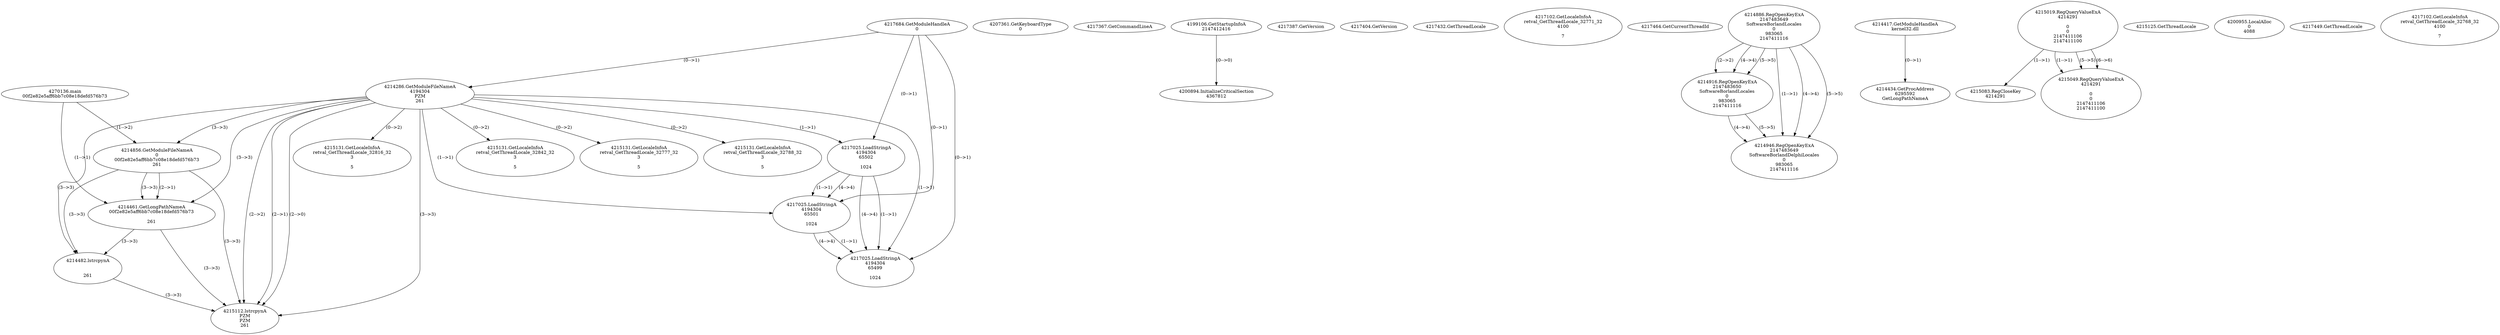// Global SCDG with merge call
digraph {
	0 [label="4270136.main
00f2e82e5aff6bb7c08e18defd576b73"]
	1 [label="4217684.GetModuleHandleA
0"]
	2 [label="4207361.GetKeyboardType
0"]
	3 [label="4217367.GetCommandLineA
"]
	4 [label="4199106.GetStartupInfoA
2147412416"]
	5 [label="4217387.GetVersion
"]
	6 [label="4217404.GetVersion
"]
	7 [label="4217432.GetThreadLocale
"]
	8 [label="4217102.GetLocaleInfoA
retval_GetThreadLocale_32771_32
4100

7"]
	9 [label="4217464.GetCurrentThreadId
"]
	10 [label="4214286.GetModuleFileNameA
4194304
PZM
261"]
	1 -> 10 [label="(0-->1)"]
	11 [label="4214856.GetModuleFileNameA
0
00f2e82e5aff6bb7c08e18defd576b73
261"]
	0 -> 11 [label="(1-->2)"]
	10 -> 11 [label="(3-->3)"]
	12 [label="4214886.RegOpenKeyExA
2147483649
Software\Borland\Locales
0
983065
2147411116"]
	13 [label="4214417.GetModuleHandleA
kernel32.dll"]
	14 [label="4214434.GetProcAddress
6295592
GetLongPathNameA"]
	13 -> 14 [label="(0-->1)"]
	15 [label="4214461.GetLongPathNameA
00f2e82e5aff6bb7c08e18defd576b73

261"]
	0 -> 15 [label="(1-->1)"]
	11 -> 15 [label="(2-->1)"]
	10 -> 15 [label="(3-->3)"]
	11 -> 15 [label="(3-->3)"]
	16 [label="4214482.lstrcpynA


261"]
	10 -> 16 [label="(3-->3)"]
	11 -> 16 [label="(3-->3)"]
	15 -> 16 [label="(3-->3)"]
	17 [label="4215019.RegQueryValueExA
4214291

0
0
2147411106
2147411100"]
	18 [label="4215083.RegCloseKey
4214291"]
	17 -> 18 [label="(1-->1)"]
	19 [label="4215112.lstrcpynA
PZM
PZM
261"]
	10 -> 19 [label="(2-->1)"]
	10 -> 19 [label="(2-->2)"]
	10 -> 19 [label="(3-->3)"]
	11 -> 19 [label="(3-->3)"]
	15 -> 19 [label="(3-->3)"]
	16 -> 19 [label="(3-->3)"]
	10 -> 19 [label="(2-->0)"]
	20 [label="4215125.GetThreadLocale
"]
	21 [label="4215131.GetLocaleInfoA
retval_GetThreadLocale_32788_32
3

5"]
	10 -> 21 [label="(0-->2)"]
	22 [label="4217025.LoadStringA
4194304
65502

1024"]
	1 -> 22 [label="(0-->1)"]
	10 -> 22 [label="(1-->1)"]
	23 [label="4200894.InitializeCriticalSection
4367812"]
	4 -> 23 [label="(0-->0)"]
	24 [label="4200955.LocalAlloc
0
4088"]
	25 [label="4214916.RegOpenKeyExA
2147483650
Software\Borland\Locales
0
983065
2147411116"]
	12 -> 25 [label="(2-->2)"]
	12 -> 25 [label="(4-->4)"]
	12 -> 25 [label="(5-->5)"]
	26 [label="4214946.RegOpenKeyExA
2147483649
Software\Borland\Delphi\Locales
0
983065
2147411116"]
	12 -> 26 [label="(1-->1)"]
	12 -> 26 [label="(4-->4)"]
	25 -> 26 [label="(4-->4)"]
	12 -> 26 [label="(5-->5)"]
	25 -> 26 [label="(5-->5)"]
	27 [label="4215049.RegQueryValueExA
4214291

0
0
2147411106
2147411100"]
	17 -> 27 [label="(1-->1)"]
	17 -> 27 [label="(5-->5)"]
	17 -> 27 [label="(6-->6)"]
	28 [label="4215131.GetLocaleInfoA
retval_GetThreadLocale_32816_32
3

5"]
	10 -> 28 [label="(0-->2)"]
	29 [label="4217025.LoadStringA
4194304
65501

1024"]
	1 -> 29 [label="(0-->1)"]
	10 -> 29 [label="(1-->1)"]
	22 -> 29 [label="(1-->1)"]
	22 -> 29 [label="(4-->4)"]
	30 [label="4217449.GetThreadLocale
"]
	31 [label="4217102.GetLocaleInfoA
retval_GetThreadLocale_32768_32
4100

7"]
	32 [label="4215131.GetLocaleInfoA
retval_GetThreadLocale_32842_32
3

5"]
	10 -> 32 [label="(0-->2)"]
	33 [label="4215131.GetLocaleInfoA
retval_GetThreadLocale_32777_32
3

5"]
	10 -> 33 [label="(0-->2)"]
	34 [label="4217025.LoadStringA
4194304
65499

1024"]
	1 -> 34 [label="(0-->1)"]
	10 -> 34 [label="(1-->1)"]
	22 -> 34 [label="(1-->1)"]
	29 -> 34 [label="(1-->1)"]
	22 -> 34 [label="(4-->4)"]
	29 -> 34 [label="(4-->4)"]
}
